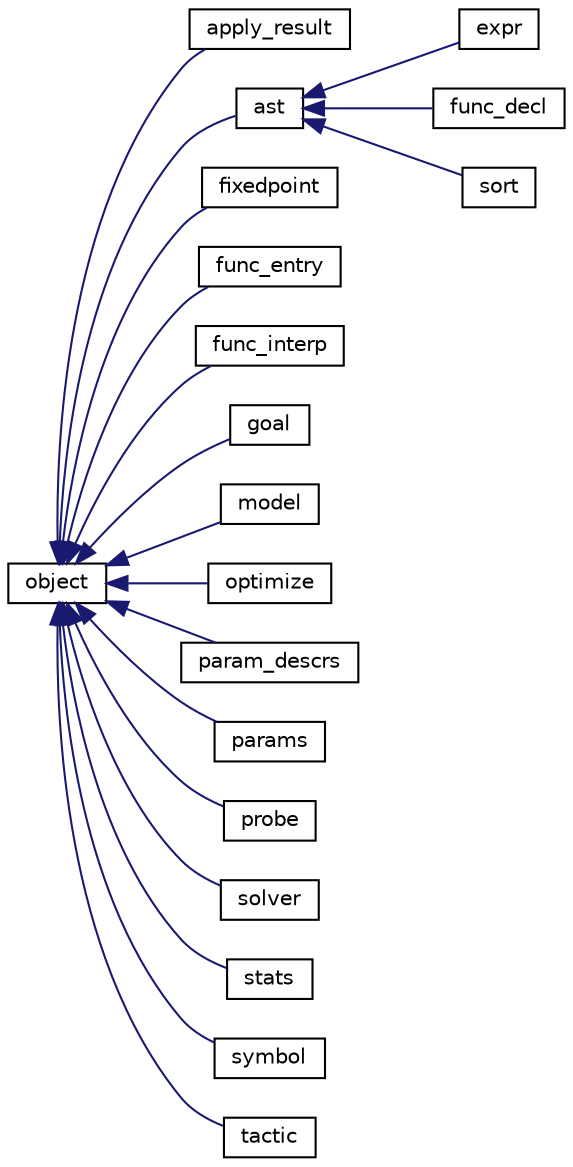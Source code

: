 digraph "Graphical Class Hierarchy"
{
 // LATEX_PDF_SIZE
  edge [fontname="Helvetica",fontsize="10",labelfontname="Helvetica",labelfontsize="10"];
  node [fontname="Helvetica",fontsize="10",shape=record];
  rankdir="LR";
  Node0 [label="object",height=0.2,width=0.4,color="black", fillcolor="white", style="filled",URL="$classz3_1_1object.html",tooltip=" "];
  Node0 -> Node1 [dir="back",color="midnightblue",fontsize="10",style="solid",fontname="Helvetica"];
  Node1 [label="apply_result",height=0.2,width=0.4,color="black", fillcolor="white", style="filled",URL="$classz3_1_1apply__result.html",tooltip=" "];
  Node0 -> Node2 [dir="back",color="midnightblue",fontsize="10",style="solid",fontname="Helvetica"];
  Node2 [label="ast",height=0.2,width=0.4,color="black", fillcolor="white", style="filled",URL="$classz3_1_1ast.html",tooltip=" "];
  Node2 -> Node3 [dir="back",color="midnightblue",fontsize="10",style="solid",fontname="Helvetica"];
  Node3 [label="expr",height=0.2,width=0.4,color="black", fillcolor="white", style="filled",URL="$classz3_1_1expr.html",tooltip="A Z3 expression is used to represent formulas and terms. For Z3, a formula is any expression of sort ..."];
  Node2 -> Node4 [dir="back",color="midnightblue",fontsize="10",style="solid",fontname="Helvetica"];
  Node4 [label="func_decl",height=0.2,width=0.4,color="black", fillcolor="white", style="filled",URL="$classz3_1_1func__decl.html",tooltip="Function declaration (aka function definition). It is the signature of interpreted and uninterpreted ..."];
  Node2 -> Node5 [dir="back",color="midnightblue",fontsize="10",style="solid",fontname="Helvetica"];
  Node5 [label="sort",height=0.2,width=0.4,color="black", fillcolor="white", style="filled",URL="$classz3_1_1sort.html",tooltip="A Z3 sort (aka type). Every expression (i.e., formula or term) in Z3 has a sort."];
  Node0 -> Node6 [dir="back",color="midnightblue",fontsize="10",style="solid",fontname="Helvetica"];
  Node6 [label="fixedpoint",height=0.2,width=0.4,color="black", fillcolor="white", style="filled",URL="$classz3_1_1fixedpoint.html",tooltip=" "];
  Node0 -> Node7 [dir="back",color="midnightblue",fontsize="10",style="solid",fontname="Helvetica"];
  Node7 [label="func_entry",height=0.2,width=0.4,color="black", fillcolor="white", style="filled",URL="$classz3_1_1func__entry.html",tooltip=" "];
  Node0 -> Node8 [dir="back",color="midnightblue",fontsize="10",style="solid",fontname="Helvetica"];
  Node8 [label="func_interp",height=0.2,width=0.4,color="black", fillcolor="white", style="filled",URL="$classz3_1_1func__interp.html",tooltip=" "];
  Node0 -> Node9 [dir="back",color="midnightblue",fontsize="10",style="solid",fontname="Helvetica"];
  Node9 [label="goal",height=0.2,width=0.4,color="black", fillcolor="white", style="filled",URL="$classz3_1_1goal.html",tooltip=" "];
  Node0 -> Node10 [dir="back",color="midnightblue",fontsize="10",style="solid",fontname="Helvetica"];
  Node10 [label="model",height=0.2,width=0.4,color="black", fillcolor="white", style="filled",URL="$classz3_1_1model.html",tooltip=" "];
  Node0 -> Node11 [dir="back",color="midnightblue",fontsize="10",style="solid",fontname="Helvetica"];
  Node11 [label="optimize",height=0.2,width=0.4,color="black", fillcolor="white", style="filled",URL="$classz3_1_1optimize.html",tooltip=" "];
  Node0 -> Node12 [dir="back",color="midnightblue",fontsize="10",style="solid",fontname="Helvetica"];
  Node12 [label="param_descrs",height=0.2,width=0.4,color="black", fillcolor="white", style="filled",URL="$classz3_1_1param__descrs.html",tooltip=" "];
  Node0 -> Node13 [dir="back",color="midnightblue",fontsize="10",style="solid",fontname="Helvetica"];
  Node13 [label="params",height=0.2,width=0.4,color="black", fillcolor="white", style="filled",URL="$classz3_1_1params.html",tooltip=" "];
  Node0 -> Node14 [dir="back",color="midnightblue",fontsize="10",style="solid",fontname="Helvetica"];
  Node14 [label="probe",height=0.2,width=0.4,color="black", fillcolor="white", style="filled",URL="$classz3_1_1probe.html",tooltip=" "];
  Node0 -> Node15 [dir="back",color="midnightblue",fontsize="10",style="solid",fontname="Helvetica"];
  Node15 [label="solver",height=0.2,width=0.4,color="black", fillcolor="white", style="filled",URL="$classz3_1_1solver.html",tooltip=" "];
  Node0 -> Node16 [dir="back",color="midnightblue",fontsize="10",style="solid",fontname="Helvetica"];
  Node16 [label="stats",height=0.2,width=0.4,color="black", fillcolor="white", style="filled",URL="$classz3_1_1stats.html",tooltip=" "];
  Node0 -> Node17 [dir="back",color="midnightblue",fontsize="10",style="solid",fontname="Helvetica"];
  Node17 [label="symbol",height=0.2,width=0.4,color="black", fillcolor="white", style="filled",URL="$classz3_1_1symbol.html",tooltip=" "];
  Node0 -> Node18 [dir="back",color="midnightblue",fontsize="10",style="solid",fontname="Helvetica"];
  Node18 [label="tactic",height=0.2,width=0.4,color="black", fillcolor="white", style="filled",URL="$classz3_1_1tactic.html",tooltip=" "];
}
